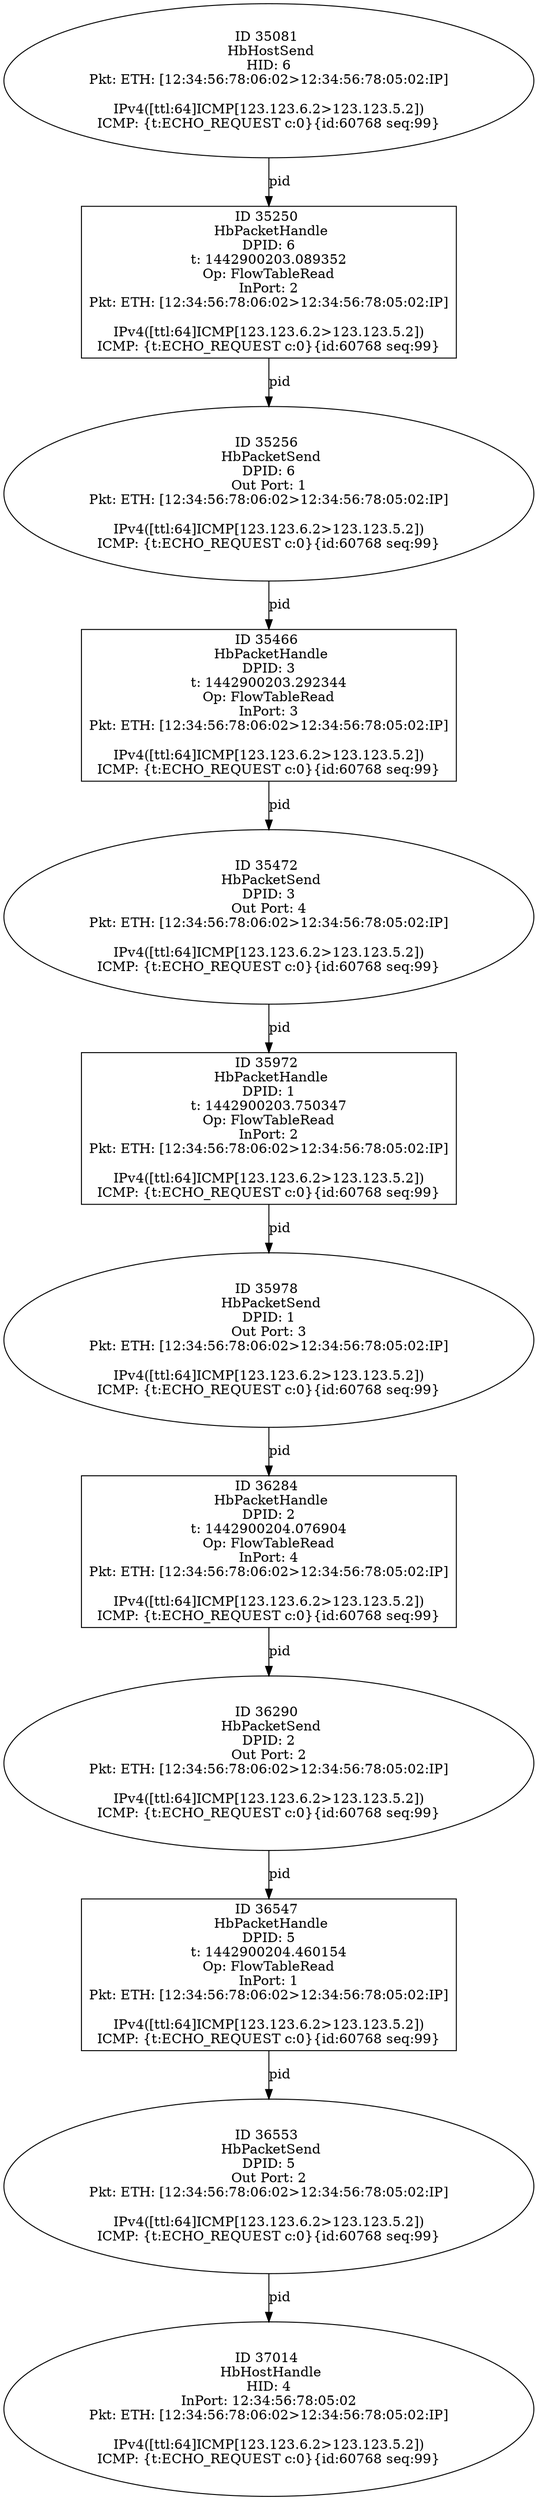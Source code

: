 strict digraph G {
36290 [shape=oval, event=<hb_events.HbPacketSend object at 0x10f545350>, label="ID 36290 
 HbPacketSend
DPID: 2
Out Port: 2
Pkt: ETH: [12:34:56:78:06:02>12:34:56:78:05:02:IP]

IPv4([ttl:64]ICMP[123.123.6.2>123.123.5.2])
ICMP: {t:ECHO_REQUEST c:0}{id:60768 seq:99}"];
36547 [shape=box, event=<hb_events.HbPacketHandle object at 0x10f6e6550>, label="ID 36547 
 HbPacketHandle
DPID: 5
t: 1442900204.460154
Op: FlowTableRead
InPort: 1
Pkt: ETH: [12:34:56:78:06:02>12:34:56:78:05:02:IP]

IPv4([ttl:64]ICMP[123.123.6.2>123.123.5.2])
ICMP: {t:ECHO_REQUEST c:0}{id:60768 seq:99}"];
35972 [shape=box, event=<hb_events.HbPacketHandle object at 0x10f3eebd0>, label="ID 35972 
 HbPacketHandle
DPID: 1
t: 1442900203.750347
Op: FlowTableRead
InPort: 2
Pkt: ETH: [12:34:56:78:06:02>12:34:56:78:05:02:IP]

IPv4([ttl:64]ICMP[123.123.6.2>123.123.5.2])
ICMP: {t:ECHO_REQUEST c:0}{id:60768 seq:99}"];
35081 [shape=oval, event=<hb_events.HbHostSend object at 0x10f0a6550>, label="ID 35081 
 HbHostSend
HID: 6
Pkt: ETH: [12:34:56:78:06:02>12:34:56:78:05:02:IP]

IPv4([ttl:64]ICMP[123.123.6.2>123.123.5.2])
ICMP: {t:ECHO_REQUEST c:0}{id:60768 seq:99}"];
35466 [shape=box, event=<hb_events.HbPacketHandle object at 0x10f1b4b90>, label="ID 35466 
 HbPacketHandle
DPID: 3
t: 1442900203.292344
Op: FlowTableRead
InPort: 3
Pkt: ETH: [12:34:56:78:06:02>12:34:56:78:05:02:IP]

IPv4([ttl:64]ICMP[123.123.6.2>123.123.5.2])
ICMP: {t:ECHO_REQUEST c:0}{id:60768 seq:99}"];
35472 [shape=oval, event=<hb_events.HbPacketSend object at 0x10f1c96d0>, label="ID 35472 
 HbPacketSend
DPID: 3
Out Port: 4
Pkt: ETH: [12:34:56:78:06:02>12:34:56:78:05:02:IP]

IPv4([ttl:64]ICMP[123.123.6.2>123.123.5.2])
ICMP: {t:ECHO_REQUEST c:0}{id:60768 seq:99}"];
35250 [shape=box, event=<hb_events.HbPacketHandle object at 0x10f128bd0>, label="ID 35250 
 HbPacketHandle
DPID: 6
t: 1442900203.089352
Op: FlowTableRead
InPort: 2
Pkt: ETH: [12:34:56:78:06:02>12:34:56:78:05:02:IP]

IPv4([ttl:64]ICMP[123.123.6.2>123.123.5.2])
ICMP: {t:ECHO_REQUEST c:0}{id:60768 seq:99}"];
37014 [shape=oval, event=<hb_events.HbHostHandle object at 0x10f97a750>, label="ID 37014 
 HbHostHandle
HID: 4
InPort: 12:34:56:78:05:02
Pkt: ETH: [12:34:56:78:06:02>12:34:56:78:05:02:IP]

IPv4([ttl:64]ICMP[123.123.6.2>123.123.5.2])
ICMP: {t:ECHO_REQUEST c:0}{id:60768 seq:99}"];
36553 [shape=oval, event=<hb_events.HbPacketSend object at 0x10f6caad0>, label="ID 36553 
 HbPacketSend
DPID: 5
Out Port: 2
Pkt: ETH: [12:34:56:78:06:02>12:34:56:78:05:02:IP]

IPv4([ttl:64]ICMP[123.123.6.2>123.123.5.2])
ICMP: {t:ECHO_REQUEST c:0}{id:60768 seq:99}"];
35256 [shape=oval, event=<hb_events.HbPacketSend object at 0x10f12ed90>, label="ID 35256 
 HbPacketSend
DPID: 6
Out Port: 1
Pkt: ETH: [12:34:56:78:06:02>12:34:56:78:05:02:IP]

IPv4([ttl:64]ICMP[123.123.6.2>123.123.5.2])
ICMP: {t:ECHO_REQUEST c:0}{id:60768 seq:99}"];
36284 [shape=box, event=<hb_events.HbPacketHandle object at 0x10f538750>, label="ID 36284 
 HbPacketHandle
DPID: 2
t: 1442900204.076904
Op: FlowTableRead
InPort: 4
Pkt: ETH: [12:34:56:78:06:02>12:34:56:78:05:02:IP]

IPv4([ttl:64]ICMP[123.123.6.2>123.123.5.2])
ICMP: {t:ECHO_REQUEST c:0}{id:60768 seq:99}"];
35978 [shape=oval, event=<hb_events.HbPacketSend object at 0x10f3fcdd0>, label="ID 35978 
 HbPacketSend
DPID: 1
Out Port: 3
Pkt: ETH: [12:34:56:78:06:02>12:34:56:78:05:02:IP]

IPv4([ttl:64]ICMP[123.123.6.2>123.123.5.2])
ICMP: {t:ECHO_REQUEST c:0}{id:60768 seq:99}"];
36290 -> 36547  [rel=pid, label=pid];
36547 -> 36553  [rel=pid, label=pid];
35972 -> 35978  [rel=pid, label=pid];
35081 -> 35250  [rel=pid, label=pid];
35466 -> 35472  [rel=pid, label=pid];
35472 -> 35972  [rel=pid, label=pid];
35250 -> 35256  [rel=pid, label=pid];
36553 -> 37014  [rel=pid, label=pid];
35256 -> 35466  [rel=pid, label=pid];
36284 -> 36290  [rel=pid, label=pid];
35978 -> 36284  [rel=pid, label=pid];
}
